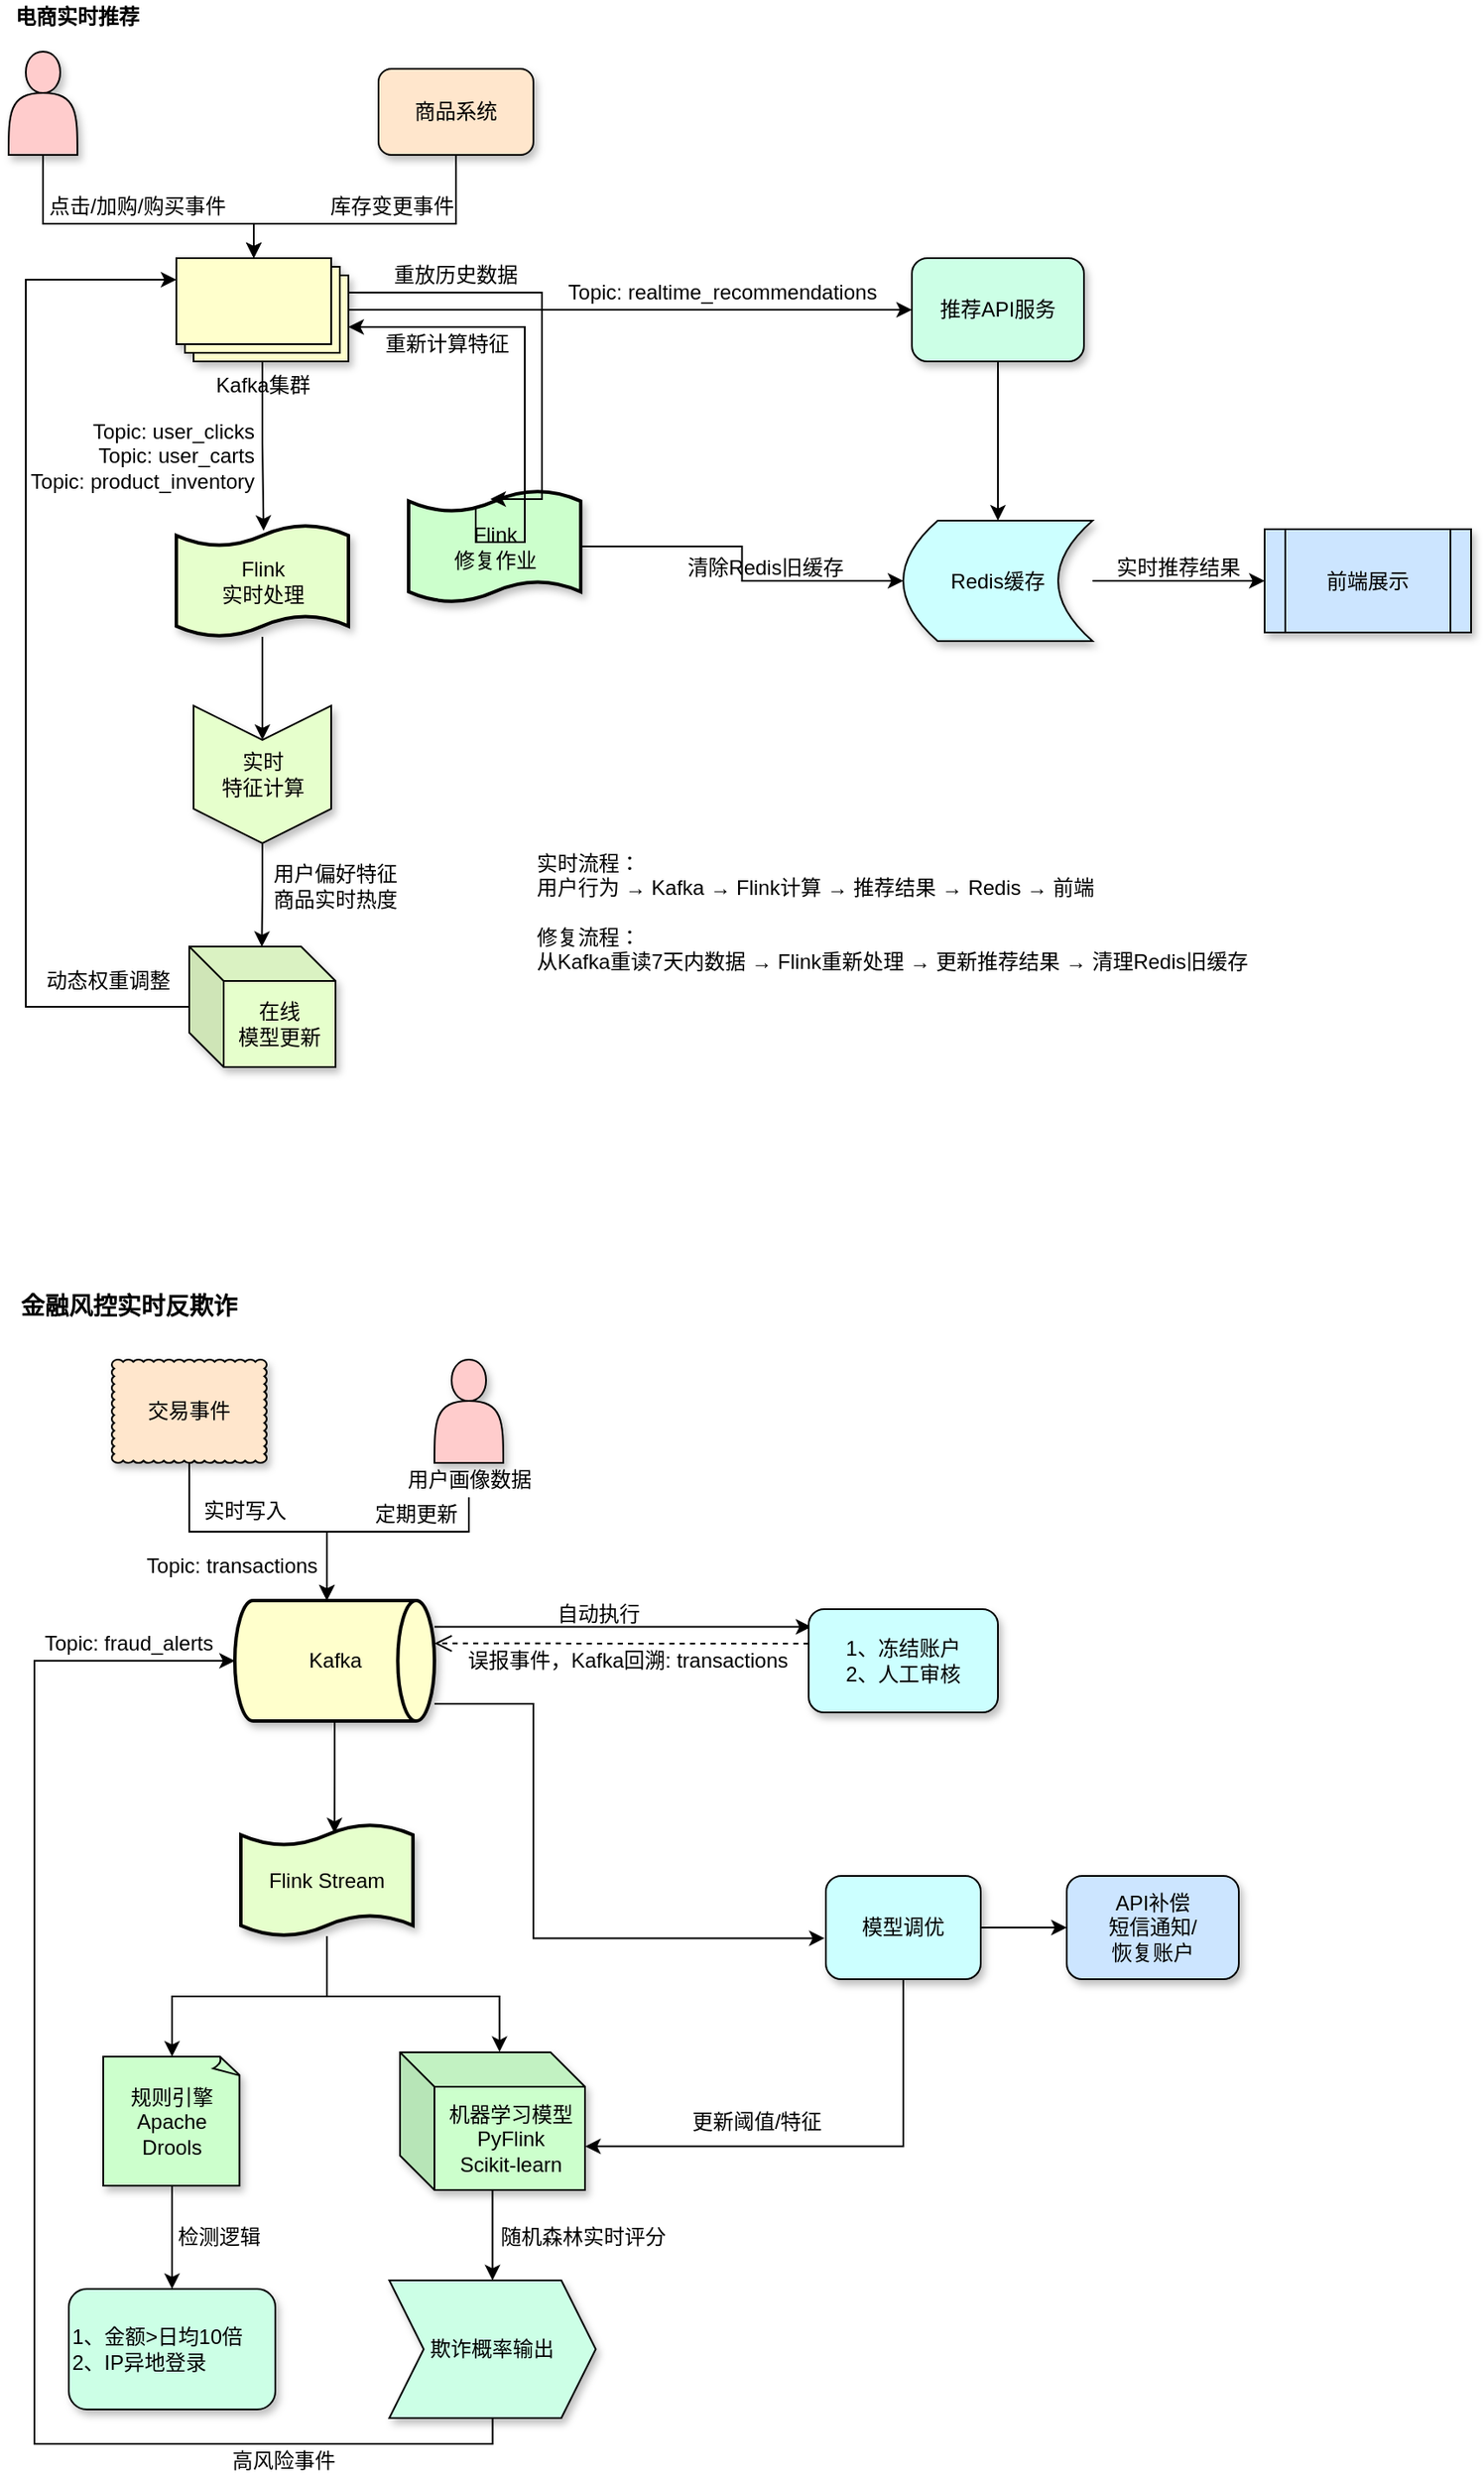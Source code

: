 <mxfile version="28.1.0">
  <diagram name="第 1 页" id="_Aqxj8Jde4Hy_DxsKCQy">
    <mxGraphModel dx="1590" dy="773" grid="1" gridSize="10" guides="1" tooltips="1" connect="1" arrows="1" fold="1" page="1" pageScale="1" pageWidth="827" pageHeight="1169" math="0" shadow="0">
      <root>
        <mxCell id="0" />
        <mxCell id="1" parent="0" />
        <mxCell id="fvvX9LTm_vfDmY3ljQnO-33" value="Flink&lt;br&gt;修复作业" style="shape=tape;whiteSpace=wrap;html=1;strokeWidth=2;size=0.19;fillColor=#CCFFCC;shadow=1;" parent="1" vertex="1">
          <mxGeometry x="352.5" y="395" width="100" height="65" as="geometry" />
        </mxCell>
        <mxCell id="La25dQTpnZjJiYhMPWZi-6" value="" style="group" vertex="1" connectable="0" parent="1">
          <mxGeometry x="120" y="110" width="850" height="620" as="geometry" />
        </mxCell>
        <mxCell id="La25dQTpnZjJiYhMPWZi-2" value="&lt;b&gt;电商实时推荐&lt;/b&gt;" style="text;strokeColor=none;align=center;fillColor=none;html=1;verticalAlign=middle;whiteSpace=wrap;rounded=0;" vertex="1" parent="La25dQTpnZjJiYhMPWZi-6">
          <mxGeometry width="80" height="20" as="geometry" />
        </mxCell>
        <mxCell id="fvvX9LTm_vfDmY3ljQnO-1" value="" style="shape=actor;whiteSpace=wrap;html=1;fillColor=#FFCCCC;shadow=1;" parent="La25dQTpnZjJiYhMPWZi-6" vertex="1">
          <mxGeometry y="30" width="40" height="60" as="geometry" />
        </mxCell>
        <mxCell id="fvvX9LTm_vfDmY3ljQnO-2" value="商品系统" style="rounded=1;whiteSpace=wrap;html=1;fillColor=#FFE6CC;shadow=1;" parent="La25dQTpnZjJiYhMPWZi-6" vertex="1">
          <mxGeometry x="215" y="40" width="90" height="50" as="geometry" />
        </mxCell>
        <mxCell id="fvvX9LTm_vfDmY3ljQnO-65" style="edgeStyle=orthogonalEdgeStyle;rounded=0;orthogonalLoop=1;jettySize=auto;html=1;entryX=0;entryY=0.5;entryDx=0;entryDy=0;" parent="La25dQTpnZjJiYhMPWZi-6" source="fvvX9LTm_vfDmY3ljQnO-3" target="fvvX9LTm_vfDmY3ljQnO-44" edge="1">
          <mxGeometry relative="1" as="geometry" />
        </mxCell>
        <mxCell id="fvvX9LTm_vfDmY3ljQnO-3" value="Kafka集群" style="verticalLabelPosition=bottom;verticalAlign=top;html=1;shape=mxgraph.basic.layered_rect;dx=10;outlineConnect=0;whiteSpace=wrap;fillColor=#FFFFCC;shadow=1;" parent="La25dQTpnZjJiYhMPWZi-6" vertex="1">
          <mxGeometry x="97.5" y="150" width="100" height="60" as="geometry" />
        </mxCell>
        <mxCell id="fvvX9LTm_vfDmY3ljQnO-6" value="点击/加购/购买事件" style="text;strokeColor=none;align=center;fillColor=none;html=1;verticalAlign=middle;whiteSpace=wrap;rounded=0;" parent="La25dQTpnZjJiYhMPWZi-6" vertex="1">
          <mxGeometry x="20" y="110" width="110" height="20" as="geometry" />
        </mxCell>
        <mxCell id="fvvX9LTm_vfDmY3ljQnO-7" value="库存变更事件" style="text;strokeColor=none;align=center;fillColor=none;html=1;verticalAlign=middle;whiteSpace=wrap;rounded=0;" parent="La25dQTpnZjJiYhMPWZi-6" vertex="1">
          <mxGeometry x="182.5" y="110" width="80" height="20" as="geometry" />
        </mxCell>
        <mxCell id="fvvX9LTm_vfDmY3ljQnO-71" style="edgeStyle=orthogonalEdgeStyle;rounded=0;orthogonalLoop=1;jettySize=auto;html=1;" parent="La25dQTpnZjJiYhMPWZi-6" source="fvvX9LTm_vfDmY3ljQnO-15" target="fvvX9LTm_vfDmY3ljQnO-18" edge="1">
          <mxGeometry relative="1" as="geometry" />
        </mxCell>
        <mxCell id="fvvX9LTm_vfDmY3ljQnO-15" value="Flink&lt;br&gt;实时处理" style="shape=tape;whiteSpace=wrap;html=1;strokeWidth=2;size=0.19;fillColor=#E6FFCC;shadow=1;" parent="La25dQTpnZjJiYhMPWZi-6" vertex="1">
          <mxGeometry x="97.5" y="305" width="100" height="65" as="geometry" />
        </mxCell>
        <mxCell id="fvvX9LTm_vfDmY3ljQnO-16" style="edgeStyle=orthogonalEdgeStyle;rounded=0;orthogonalLoop=1;jettySize=auto;html=1;entryX=0.507;entryY=0.052;entryDx=0;entryDy=0;entryPerimeter=0;" parent="La25dQTpnZjJiYhMPWZi-6" source="fvvX9LTm_vfDmY3ljQnO-3" target="fvvX9LTm_vfDmY3ljQnO-15" edge="1">
          <mxGeometry relative="1" as="geometry">
            <mxPoint x="140" y="240" as="sourcePoint" />
          </mxGeometry>
        </mxCell>
        <mxCell id="fvvX9LTm_vfDmY3ljQnO-17" value="Topic: user_clicks&lt;br&gt;Topic: user_carts&lt;br&gt;Topic: product_inventory" style="text;strokeColor=none;align=right;fillColor=none;html=1;verticalAlign=middle;whiteSpace=wrap;rounded=0;" parent="La25dQTpnZjJiYhMPWZi-6" vertex="1">
          <mxGeometry x="5" y="240" width="140" height="50" as="geometry" />
        </mxCell>
        <mxCell id="fvvX9LTm_vfDmY3ljQnO-18" value="实时&lt;br&gt;特征计算" style="shape=step;perimeter=stepPerimeter;whiteSpace=wrap;html=1;fixedSize=1;direction=south;fillColor=#E6FFCC;shadow=1;" parent="La25dQTpnZjJiYhMPWZi-6" vertex="1">
          <mxGeometry x="107.5" y="410" width="80" height="80" as="geometry" />
        </mxCell>
        <mxCell id="fvvX9LTm_vfDmY3ljQnO-19" value="在线&lt;br&gt;模型更新" style="shape=cube;whiteSpace=wrap;html=1;boundedLbl=1;backgroundOutline=1;darkOpacity=0.05;darkOpacity2=0.1;fillColor=#E6FFCC;shadow=1;" parent="La25dQTpnZjJiYhMPWZi-6" vertex="1">
          <mxGeometry x="105" y="550" width="85" height="70" as="geometry" />
        </mxCell>
        <mxCell id="fvvX9LTm_vfDmY3ljQnO-21" style="edgeStyle=orthogonalEdgeStyle;rounded=0;orthogonalLoop=1;jettySize=auto;html=1;entryX=0.496;entryY=0.003;entryDx=0;entryDy=0;entryPerimeter=0;" parent="La25dQTpnZjJiYhMPWZi-6" source="fvvX9LTm_vfDmY3ljQnO-18" target="fvvX9LTm_vfDmY3ljQnO-19" edge="1">
          <mxGeometry relative="1" as="geometry" />
        </mxCell>
        <mxCell id="fvvX9LTm_vfDmY3ljQnO-22" value="用户偏好特征&lt;br&gt;商品实时热度" style="text;strokeColor=none;align=center;fillColor=none;html=1;verticalAlign=middle;whiteSpace=wrap;rounded=0;" parent="La25dQTpnZjJiYhMPWZi-6" vertex="1">
          <mxGeometry x="150" y="500" width="80" height="30" as="geometry" />
        </mxCell>
        <mxCell id="fvvX9LTm_vfDmY3ljQnO-76" style="edgeStyle=orthogonalEdgeStyle;rounded=0;orthogonalLoop=1;jettySize=auto;html=1;exitX=0.39;exitY=0.147;exitDx=0;exitDy=0;exitPerimeter=0;" parent="La25dQTpnZjJiYhMPWZi-6" source="fvvX9LTm_vfDmY3ljQnO-33" target="fvvX9LTm_vfDmY3ljQnO-3" edge="1">
          <mxGeometry relative="1" as="geometry">
            <Array as="points">
              <mxPoint x="300" y="315" />
              <mxPoint x="300" y="190" />
            </Array>
          </mxGeometry>
        </mxCell>
        <mxCell id="fvvX9LTm_vfDmY3ljQnO-78" style="edgeStyle=orthogonalEdgeStyle;rounded=0;orthogonalLoop=1;jettySize=auto;html=1;entryX=0;entryY=0.5;entryDx=0;entryDy=0;" parent="La25dQTpnZjJiYhMPWZi-6" source="fvvX9LTm_vfDmY3ljQnO-33" target="fvvX9LTm_vfDmY3ljQnO-47" edge="1">
          <mxGeometry relative="1" as="geometry" />
        </mxCell>
        <mxCell id="fvvX9LTm_vfDmY3ljQnO-36" value="重新计算特征" style="text;strokeColor=none;align=center;fillColor=none;html=1;verticalAlign=middle;whiteSpace=wrap;rounded=0;" parent="La25dQTpnZjJiYhMPWZi-6" vertex="1">
          <mxGeometry x="215" y="190" width="80" height="20" as="geometry" />
        </mxCell>
        <mxCell id="fvvX9LTm_vfDmY3ljQnO-39" value="重放历史数据" style="text;strokeColor=none;align=center;fillColor=none;html=1;verticalAlign=middle;whiteSpace=wrap;rounded=0;" parent="La25dQTpnZjJiYhMPWZi-6" vertex="1">
          <mxGeometry x="220" y="150" width="80" height="20" as="geometry" />
        </mxCell>
        <mxCell id="fvvX9LTm_vfDmY3ljQnO-40" value="动态权重调整" style="text;strokeColor=none;align=center;fillColor=none;html=1;verticalAlign=middle;whiteSpace=wrap;rounded=0;" parent="La25dQTpnZjJiYhMPWZi-6" vertex="1">
          <mxGeometry x="17.5" y="560" width="80" height="20" as="geometry" />
        </mxCell>
        <mxCell id="fvvX9LTm_vfDmY3ljQnO-62" style="edgeStyle=orthogonalEdgeStyle;rounded=0;orthogonalLoop=1;jettySize=auto;html=1;entryX=0.5;entryY=0;entryDx=0;entryDy=0;" parent="La25dQTpnZjJiYhMPWZi-6" source="fvvX9LTm_vfDmY3ljQnO-44" target="fvvX9LTm_vfDmY3ljQnO-47" edge="1">
          <mxGeometry relative="1" as="geometry" />
        </mxCell>
        <mxCell id="fvvX9LTm_vfDmY3ljQnO-44" value="推荐API服务" style="rounded=1;whiteSpace=wrap;html=1;fillColor=#CCFFE6;shadow=1;" parent="La25dQTpnZjJiYhMPWZi-6" vertex="1">
          <mxGeometry x="525" y="150" width="100" height="60" as="geometry" />
        </mxCell>
        <mxCell id="fvvX9LTm_vfDmY3ljQnO-46" value="Topic: realtime_recommendations" style="text;strokeColor=none;align=center;fillColor=none;html=1;verticalAlign=middle;whiteSpace=wrap;rounded=0;" parent="La25dQTpnZjJiYhMPWZi-6" vertex="1">
          <mxGeometry x="320" y="160" width="190" height="20" as="geometry" />
        </mxCell>
        <mxCell id="fvvX9LTm_vfDmY3ljQnO-79" style="edgeStyle=orthogonalEdgeStyle;rounded=0;orthogonalLoop=1;jettySize=auto;html=1;entryX=0;entryY=0.5;entryDx=0;entryDy=0;" parent="La25dQTpnZjJiYhMPWZi-6" source="fvvX9LTm_vfDmY3ljQnO-47" target="fvvX9LTm_vfDmY3ljQnO-49" edge="1">
          <mxGeometry relative="1" as="geometry" />
        </mxCell>
        <mxCell id="fvvX9LTm_vfDmY3ljQnO-47" value="Redis缓存" style="shape=dataStorage;whiteSpace=wrap;html=1;fixedSize=1;fillColor=#CCFFFF;shadow=1;" parent="La25dQTpnZjJiYhMPWZi-6" vertex="1">
          <mxGeometry x="520" y="302.5" width="110" height="70" as="geometry" />
        </mxCell>
        <mxCell id="fvvX9LTm_vfDmY3ljQnO-49" value="前端展示" style="shape=process;whiteSpace=wrap;html=1;backgroundOutline=1;fillColor=#CCE5FF;shadow=1;" parent="La25dQTpnZjJiYhMPWZi-6" vertex="1">
          <mxGeometry x="730" y="307.5" width="120" height="60" as="geometry" />
        </mxCell>
        <mxCell id="fvvX9LTm_vfDmY3ljQnO-52" value="实时推荐结果" style="text;strokeColor=none;align=center;fillColor=none;html=1;verticalAlign=middle;whiteSpace=wrap;rounded=0;" parent="La25dQTpnZjJiYhMPWZi-6" vertex="1">
          <mxGeometry x="640" y="320" width="80" height="20" as="geometry" />
        </mxCell>
        <mxCell id="fvvX9LTm_vfDmY3ljQnO-38" value="清除Redis旧缓存" style="text;strokeColor=none;align=center;fillColor=none;html=1;verticalAlign=middle;whiteSpace=wrap;rounded=0;" parent="La25dQTpnZjJiYhMPWZi-6" vertex="1">
          <mxGeometry x="390" y="320" width="100" height="20" as="geometry" />
        </mxCell>
        <mxCell id="fvvX9LTm_vfDmY3ljQnO-73" style="edgeStyle=orthogonalEdgeStyle;rounded=0;orthogonalLoop=1;jettySize=auto;html=1;entryX=0;entryY=0;entryDx=45;entryDy=0;entryPerimeter=0;" parent="La25dQTpnZjJiYhMPWZi-6" source="fvvX9LTm_vfDmY3ljQnO-1" target="fvvX9LTm_vfDmY3ljQnO-3" edge="1">
          <mxGeometry relative="1" as="geometry">
            <Array as="points">
              <mxPoint x="20" y="130" />
              <mxPoint x="143" y="130" />
            </Array>
          </mxGeometry>
        </mxCell>
        <mxCell id="fvvX9LTm_vfDmY3ljQnO-74" style="edgeStyle=orthogonalEdgeStyle;rounded=0;orthogonalLoop=1;jettySize=auto;html=1;entryX=0;entryY=0;entryDx=45;entryDy=0;entryPerimeter=0;" parent="La25dQTpnZjJiYhMPWZi-6" source="fvvX9LTm_vfDmY3ljQnO-2" target="fvvX9LTm_vfDmY3ljQnO-3" edge="1">
          <mxGeometry relative="1" as="geometry">
            <Array as="points">
              <mxPoint x="260" y="130" />
              <mxPoint x="143" y="130" />
            </Array>
          </mxGeometry>
        </mxCell>
        <mxCell id="fvvX9LTm_vfDmY3ljQnO-75" style="edgeStyle=orthogonalEdgeStyle;rounded=0;orthogonalLoop=1;jettySize=auto;html=1;entryX=0;entryY=0;entryDx=0;entryDy=12.5;entryPerimeter=0;" parent="La25dQTpnZjJiYhMPWZi-6" source="fvvX9LTm_vfDmY3ljQnO-19" target="fvvX9LTm_vfDmY3ljQnO-3" edge="1">
          <mxGeometry relative="1" as="geometry">
            <Array as="points">
              <mxPoint x="10" y="585" />
              <mxPoint x="10" y="162" />
            </Array>
          </mxGeometry>
        </mxCell>
        <mxCell id="fvvX9LTm_vfDmY3ljQnO-77" style="edgeStyle=orthogonalEdgeStyle;rounded=0;orthogonalLoop=1;jettySize=auto;html=1;entryX=0.475;entryY=0.077;entryDx=0;entryDy=0;entryPerimeter=0;" parent="La25dQTpnZjJiYhMPWZi-6" source="fvvX9LTm_vfDmY3ljQnO-3" target="fvvX9LTm_vfDmY3ljQnO-33" edge="1">
          <mxGeometry relative="1" as="geometry">
            <Array as="points">
              <mxPoint x="310" y="170" />
            </Array>
          </mxGeometry>
        </mxCell>
        <mxCell id="La25dQTpnZjJiYhMPWZi-4" value="&lt;div&gt;实时流程：&lt;/div&gt;&lt;div&gt;用户行为 → Kafka → Flink计算 → 推荐结果 → Redis → 前端&amp;nbsp;&lt;/div&gt;&lt;div&gt;&amp;nbsp;&lt;/div&gt;&lt;div&gt;修复流程：&lt;/div&gt;&lt;div&gt;从Kafka重读7天内数据 → Flink重新处理 → 更新推荐结果 → 清理Redis旧缓存&amp;nbsp;&lt;/div&gt;" style="text;strokeColor=none;align=left;fillColor=none;html=1;verticalAlign=middle;whiteSpace=wrap;rounded=0;" vertex="1" parent="La25dQTpnZjJiYhMPWZi-6">
          <mxGeometry x="305" y="490" width="425" height="80" as="geometry" />
        </mxCell>
        <mxCell id="La25dQTpnZjJiYhMPWZi-64" value="" style="group" vertex="1" connectable="0" parent="1">
          <mxGeometry x="120" y="860" width="715" height="690" as="geometry" />
        </mxCell>
        <mxCell id="La25dQTpnZjJiYhMPWZi-7" value="交易事件" style="whiteSpace=wrap;html=1;shape=mxgraph.basic.cloud_rect;fillColor=#FFE6CC;shadow=1;movable=1;resizable=1;rotatable=1;deletable=1;editable=1;locked=0;connectable=1;" vertex="1" parent="La25dQTpnZjJiYhMPWZi-64">
          <mxGeometry x="60" y="40" width="90" height="60" as="geometry" />
        </mxCell>
        <mxCell id="La25dQTpnZjJiYhMPWZi-8" value="" style="shape=actor;whiteSpace=wrap;html=1;fillColor=#FFCCCC;shadow=1;movable=1;resizable=1;rotatable=1;deletable=1;editable=1;locked=0;connectable=1;" vertex="1" parent="La25dQTpnZjJiYhMPWZi-64">
          <mxGeometry x="247.5" y="40" width="40" height="60" as="geometry" />
        </mxCell>
        <mxCell id="La25dQTpnZjJiYhMPWZi-46" style="edgeStyle=orthogonalEdgeStyle;rounded=0;orthogonalLoop=1;jettySize=auto;html=1;movable=1;resizable=1;rotatable=1;deletable=1;editable=1;locked=0;connectable=1;" edge="1" parent="La25dQTpnZjJiYhMPWZi-64" source="La25dQTpnZjJiYhMPWZi-9">
          <mxGeometry relative="1" as="geometry">
            <mxPoint x="185" y="180" as="targetPoint" />
            <Array as="points">
              <mxPoint x="268" y="140" />
              <mxPoint x="185" y="140" />
            </Array>
          </mxGeometry>
        </mxCell>
        <mxCell id="La25dQTpnZjJiYhMPWZi-9" value="用户画像数据" style="text;strokeColor=none;align=center;fillColor=none;html=1;verticalAlign=middle;whiteSpace=wrap;rounded=0;movable=1;resizable=1;rotatable=1;deletable=1;editable=1;locked=0;connectable=1;" vertex="1" parent="La25dQTpnZjJiYhMPWZi-64">
          <mxGeometry x="227.5" y="100" width="80" height="20" as="geometry" />
        </mxCell>
        <mxCell id="La25dQTpnZjJiYhMPWZi-22" style="edgeStyle=orthogonalEdgeStyle;rounded=0;orthogonalLoop=1;jettySize=auto;html=1;entryX=0.014;entryY=0.171;entryDx=0;entryDy=0;entryPerimeter=0;movable=1;resizable=1;rotatable=1;deletable=1;editable=1;locked=0;connectable=1;" edge="1" parent="La25dQTpnZjJiYhMPWZi-64" source="La25dQTpnZjJiYhMPWZi-10" target="La25dQTpnZjJiYhMPWZi-21">
          <mxGeometry relative="1" as="geometry">
            <Array as="points">
              <mxPoint x="397" y="195" />
            </Array>
          </mxGeometry>
        </mxCell>
        <mxCell id="La25dQTpnZjJiYhMPWZi-10" value="Kafka" style="strokeWidth=2;html=1;shape=mxgraph.flowchart.direct_data;whiteSpace=wrap;fillColor=#FFFFCC;shadow=1;movable=1;resizable=1;rotatable=1;deletable=1;editable=1;locked=0;connectable=1;" vertex="1" parent="La25dQTpnZjJiYhMPWZi-64">
          <mxGeometry x="131.5" y="180" width="116" height="70" as="geometry" />
        </mxCell>
        <mxCell id="La25dQTpnZjJiYhMPWZi-50" style="edgeStyle=orthogonalEdgeStyle;rounded=0;orthogonalLoop=1;jettySize=auto;html=1;movable=1;resizable=1;rotatable=1;deletable=1;editable=1;locked=0;connectable=1;" edge="1" parent="La25dQTpnZjJiYhMPWZi-64" source="La25dQTpnZjJiYhMPWZi-11" target="La25dQTpnZjJiYhMPWZi-12">
          <mxGeometry relative="1" as="geometry">
            <Array as="points">
              <mxPoint x="185" y="410" />
              <mxPoint x="95" y="410" />
            </Array>
          </mxGeometry>
        </mxCell>
        <mxCell id="La25dQTpnZjJiYhMPWZi-11" value="Flink Stream" style="shape=tape;whiteSpace=wrap;html=1;strokeWidth=2;size=0.19;fillColor=#E6FFCC;shadow=1;movable=1;resizable=1;rotatable=1;deletable=1;editable=1;locked=0;connectable=1;" vertex="1" parent="La25dQTpnZjJiYhMPWZi-64">
          <mxGeometry x="135" y="310" width="100" height="65" as="geometry" />
        </mxCell>
        <mxCell id="La25dQTpnZjJiYhMPWZi-41" style="edgeStyle=orthogonalEdgeStyle;rounded=0;orthogonalLoop=1;jettySize=auto;html=1;entryX=0.5;entryY=0;entryDx=0;entryDy=0;movable=1;resizable=1;rotatable=1;deletable=1;editable=1;locked=0;connectable=1;" edge="1" parent="La25dQTpnZjJiYhMPWZi-64" source="La25dQTpnZjJiYhMPWZi-12" target="La25dQTpnZjJiYhMPWZi-14">
          <mxGeometry relative="1" as="geometry" />
        </mxCell>
        <mxCell id="La25dQTpnZjJiYhMPWZi-12" value="规则引擎&lt;br&gt;Apache Drools" style="whiteSpace=wrap;html=1;shape=mxgraph.basic.document;fillColor=#CCFFCC;shadow=1;movable=1;resizable=1;rotatable=1;deletable=1;editable=1;locked=0;connectable=1;" vertex="1" parent="La25dQTpnZjJiYhMPWZi-64">
          <mxGeometry x="55" y="445" width="80" height="75" as="geometry" />
        </mxCell>
        <mxCell id="La25dQTpnZjJiYhMPWZi-52" style="edgeStyle=orthogonalEdgeStyle;rounded=0;orthogonalLoop=1;jettySize=auto;html=1;entryX=0.5;entryY=0;entryDx=0;entryDy=0;movable=1;resizable=1;rotatable=1;deletable=1;editable=1;locked=0;connectable=1;" edge="1" parent="La25dQTpnZjJiYhMPWZi-64" source="La25dQTpnZjJiYhMPWZi-13" target="La25dQTpnZjJiYhMPWZi-15">
          <mxGeometry relative="1" as="geometry" />
        </mxCell>
        <mxCell id="La25dQTpnZjJiYhMPWZi-13" value="机器学习模型&lt;br&gt;PyFlink&lt;br&gt;Scikit-learn" style="shape=cube;whiteSpace=wrap;html=1;boundedLbl=1;backgroundOutline=1;darkOpacity=0.05;darkOpacity2=0.1;fillColor=#CCFFCC;shadow=1;movable=1;resizable=1;rotatable=1;deletable=1;editable=1;locked=0;connectable=1;" vertex="1" parent="La25dQTpnZjJiYhMPWZi-64">
          <mxGeometry x="227.5" y="442.5" width="107.5" height="80" as="geometry" />
        </mxCell>
        <mxCell id="La25dQTpnZjJiYhMPWZi-14" value="1、金额&amp;gt;日均10倍&lt;br&gt;2、IP异地登录" style="rounded=1;whiteSpace=wrap;html=1;align=left;fillColor=#CCFFE6;shadow=1;movable=1;resizable=1;rotatable=1;deletable=1;editable=1;locked=0;connectable=1;" vertex="1" parent="La25dQTpnZjJiYhMPWZi-64">
          <mxGeometry x="35" y="580" width="120" height="70" as="geometry" />
        </mxCell>
        <mxCell id="La25dQTpnZjJiYhMPWZi-15" value="欺诈概率输出" style="shape=step;perimeter=stepPerimeter;whiteSpace=wrap;html=1;fixedSize=1;fillColor=#CCFFE6;shadow=1;movable=1;resizable=1;rotatable=1;deletable=1;editable=1;locked=0;connectable=1;" vertex="1" parent="La25dQTpnZjJiYhMPWZi-64">
          <mxGeometry x="221.25" y="575" width="120" height="80" as="geometry" />
        </mxCell>
        <mxCell id="La25dQTpnZjJiYhMPWZi-18" value="Topic: transactions" style="text;strokeColor=none;align=center;fillColor=none;html=1;verticalAlign=middle;whiteSpace=wrap;rounded=0;movable=1;resizable=1;rotatable=1;deletable=1;editable=1;locked=0;connectable=1;" vertex="1" parent="La25dQTpnZjJiYhMPWZi-64">
          <mxGeometry x="75" y="150" width="110" height="20" as="geometry" />
        </mxCell>
        <mxCell id="La25dQTpnZjJiYhMPWZi-20" value="Topic: fraud_alerts" style="text;strokeColor=none;align=center;fillColor=none;html=1;verticalAlign=middle;whiteSpace=wrap;rounded=0;movable=1;resizable=1;rotatable=1;deletable=1;editable=1;locked=0;connectable=1;" vertex="1" parent="La25dQTpnZjJiYhMPWZi-64">
          <mxGeometry x="15" y="195" width="110" height="20" as="geometry" />
        </mxCell>
        <mxCell id="La25dQTpnZjJiYhMPWZi-21" value="1、冻结账户&lt;br&gt;2、人工审核" style="rounded=1;whiteSpace=wrap;html=1;align=center;fillColor=#CCFFFF;shadow=1;movable=1;resizable=1;rotatable=1;deletable=1;editable=1;locked=0;connectable=1;" vertex="1" parent="La25dQTpnZjJiYhMPWZi-64">
          <mxGeometry x="465" y="185" width="110" height="60" as="geometry" />
        </mxCell>
        <mxCell id="La25dQTpnZjJiYhMPWZi-24" value="自动执行" style="text;strokeColor=none;align=center;fillColor=none;html=1;verticalAlign=middle;whiteSpace=wrap;rounded=0;movable=1;resizable=1;rotatable=1;deletable=1;editable=1;locked=0;connectable=1;" vertex="1" parent="La25dQTpnZjJiYhMPWZi-64">
          <mxGeometry x="317.5" y="180" width="50" height="15" as="geometry" />
        </mxCell>
        <mxCell id="La25dQTpnZjJiYhMPWZi-27" value="" style="html=1;verticalAlign=bottom;endArrow=open;dashed=1;endSize=8;curved=0;rounded=0;movable=1;resizable=1;rotatable=1;deletable=1;editable=1;locked=0;connectable=1;" edge="1" parent="La25dQTpnZjJiYhMPWZi-64">
          <mxGeometry relative="1" as="geometry">
            <mxPoint x="465" y="205.05" as="sourcePoint" />
            <mxPoint x="247.5" y="204.88" as="targetPoint" />
          </mxGeometry>
        </mxCell>
        <mxCell id="La25dQTpnZjJiYhMPWZi-28" value="误报事件，Kafka回溯: transactions" style="text;strokeColor=none;align=center;fillColor=none;html=1;verticalAlign=middle;whiteSpace=wrap;rounded=0;movable=1;resizable=1;rotatable=1;deletable=1;editable=1;locked=0;connectable=1;" vertex="1" parent="La25dQTpnZjJiYhMPWZi-64">
          <mxGeometry x="265" y="205" width="190" height="20" as="geometry" />
        </mxCell>
        <mxCell id="La25dQTpnZjJiYhMPWZi-36" style="edgeStyle=orthogonalEdgeStyle;rounded=0;orthogonalLoop=1;jettySize=auto;html=1;entryX=0;entryY=0.5;entryDx=0;entryDy=0;movable=1;resizable=1;rotatable=1;deletable=1;editable=1;locked=0;connectable=1;" edge="1" parent="La25dQTpnZjJiYhMPWZi-64" source="La25dQTpnZjJiYhMPWZi-31" target="La25dQTpnZjJiYhMPWZi-35">
          <mxGeometry relative="1" as="geometry" />
        </mxCell>
        <mxCell id="La25dQTpnZjJiYhMPWZi-31" value="模型调优" style="rounded=1;whiteSpace=wrap;html=1;fillColor=#CCFFFF;shadow=1;movable=1;resizable=1;rotatable=1;deletable=1;editable=1;locked=0;connectable=1;" vertex="1" parent="La25dQTpnZjJiYhMPWZi-64">
          <mxGeometry x="475" y="340" width="90" height="60" as="geometry" />
        </mxCell>
        <mxCell id="La25dQTpnZjJiYhMPWZi-34" value="更新阈值/特征" style="text;strokeColor=none;align=center;fillColor=none;html=1;verticalAlign=middle;whiteSpace=wrap;rounded=0;movable=1;resizable=1;rotatable=1;deletable=1;editable=1;locked=0;connectable=1;" vertex="1" parent="La25dQTpnZjJiYhMPWZi-64">
          <mxGeometry x="395" y="472.5" width="80" height="20" as="geometry" />
        </mxCell>
        <mxCell id="La25dQTpnZjJiYhMPWZi-35" value="API补偿&lt;br&gt;短信通知/&lt;br&gt;恢复账户" style="rounded=1;whiteSpace=wrap;html=1;fillColor=#CCE5FF;shadow=1;movable=1;resizable=1;rotatable=1;deletable=1;editable=1;locked=0;connectable=1;" vertex="1" parent="La25dQTpnZjJiYhMPWZi-64">
          <mxGeometry x="615" y="340" width="100" height="60" as="geometry" />
        </mxCell>
        <mxCell id="La25dQTpnZjJiYhMPWZi-38" style="edgeStyle=orthogonalEdgeStyle;rounded=0;orthogonalLoop=1;jettySize=auto;html=1;entryX=0.544;entryY=0.081;entryDx=0;entryDy=0;entryPerimeter=0;movable=1;resizable=1;rotatable=1;deletable=1;editable=1;locked=0;connectable=1;" edge="1" parent="La25dQTpnZjJiYhMPWZi-64" source="La25dQTpnZjJiYhMPWZi-10" target="La25dQTpnZjJiYhMPWZi-11">
          <mxGeometry relative="1" as="geometry" />
        </mxCell>
        <mxCell id="La25dQTpnZjJiYhMPWZi-43" value="实时写入" style="text;strokeColor=none;align=center;fillColor=none;html=1;verticalAlign=middle;whiteSpace=wrap;rounded=0;movable=1;resizable=1;rotatable=1;deletable=1;editable=1;locked=0;connectable=1;" vertex="1" parent="La25dQTpnZjJiYhMPWZi-64">
          <mxGeometry x="110" y="120" width="55" height="15" as="geometry" />
        </mxCell>
        <mxCell id="La25dQTpnZjJiYhMPWZi-44" value="定期更新" style="text;strokeColor=none;align=center;fillColor=none;html=1;verticalAlign=middle;whiteSpace=wrap;rounded=0;movable=1;resizable=1;rotatable=1;deletable=1;editable=1;locked=0;connectable=1;" vertex="1" parent="La25dQTpnZjJiYhMPWZi-64">
          <mxGeometry x="207.5" y="120" width="57.5" height="20" as="geometry" />
        </mxCell>
        <mxCell id="La25dQTpnZjJiYhMPWZi-45" style="edgeStyle=orthogonalEdgeStyle;rounded=0;orthogonalLoop=1;jettySize=auto;html=1;entryX=0.461;entryY=0;entryDx=0;entryDy=0;entryPerimeter=0;movable=1;resizable=1;rotatable=1;deletable=1;editable=1;locked=0;connectable=1;" edge="1" parent="La25dQTpnZjJiYhMPWZi-64" source="La25dQTpnZjJiYhMPWZi-7" target="La25dQTpnZjJiYhMPWZi-10">
          <mxGeometry relative="1" as="geometry" />
        </mxCell>
        <mxCell id="La25dQTpnZjJiYhMPWZi-47" value="检测逻辑" style="text;strokeColor=none;align=center;fillColor=none;html=1;verticalAlign=middle;whiteSpace=wrap;rounded=0;movable=1;resizable=1;rotatable=1;deletable=1;editable=1;locked=0;connectable=1;" vertex="1" parent="La25dQTpnZjJiYhMPWZi-64">
          <mxGeometry x="95" y="540" width="55" height="20" as="geometry" />
        </mxCell>
        <mxCell id="La25dQTpnZjJiYhMPWZi-51" style="edgeStyle=orthogonalEdgeStyle;rounded=0;orthogonalLoop=1;jettySize=auto;html=1;entryX=0.538;entryY=-0.003;entryDx=0;entryDy=0;entryPerimeter=0;movable=1;resizable=1;rotatable=1;deletable=1;editable=1;locked=0;connectable=1;" edge="1" parent="La25dQTpnZjJiYhMPWZi-64" source="La25dQTpnZjJiYhMPWZi-11" target="La25dQTpnZjJiYhMPWZi-13">
          <mxGeometry relative="1" as="geometry">
            <mxPoint x="285" y="440" as="targetPoint" />
            <Array as="points">
              <mxPoint x="185" y="410" />
              <mxPoint x="285" y="410" />
            </Array>
          </mxGeometry>
        </mxCell>
        <mxCell id="La25dQTpnZjJiYhMPWZi-53" value="随机森林实时评分" style="text;strokeColor=none;align=center;fillColor=none;html=1;verticalAlign=middle;whiteSpace=wrap;rounded=0;movable=1;resizable=1;rotatable=1;deletable=1;editable=1;locked=0;connectable=1;" vertex="1" parent="La25dQTpnZjJiYhMPWZi-64">
          <mxGeometry x="285" y="540" width="97.5" height="20" as="geometry" />
        </mxCell>
        <mxCell id="La25dQTpnZjJiYhMPWZi-56" style="edgeStyle=orthogonalEdgeStyle;rounded=0;orthogonalLoop=1;jettySize=auto;html=1;entryX=0;entryY=0.5;entryDx=0;entryDy=0;entryPerimeter=0;movable=1;resizable=1;rotatable=1;deletable=1;editable=1;locked=0;connectable=1;" edge="1" parent="La25dQTpnZjJiYhMPWZi-64" source="La25dQTpnZjJiYhMPWZi-15" target="La25dQTpnZjJiYhMPWZi-10">
          <mxGeometry relative="1" as="geometry">
            <Array as="points">
              <mxPoint x="281" y="670" />
              <mxPoint x="15" y="670" />
              <mxPoint x="15" y="215" />
            </Array>
          </mxGeometry>
        </mxCell>
        <mxCell id="La25dQTpnZjJiYhMPWZi-59" style="edgeStyle=orthogonalEdgeStyle;rounded=0;orthogonalLoop=1;jettySize=auto;html=1;entryX=-0.008;entryY=0.604;entryDx=0;entryDy=0;entryPerimeter=0;movable=1;resizable=1;rotatable=1;deletable=1;editable=1;locked=0;connectable=1;" edge="1" parent="La25dQTpnZjJiYhMPWZi-64" source="La25dQTpnZjJiYhMPWZi-10" target="La25dQTpnZjJiYhMPWZi-31">
          <mxGeometry relative="1" as="geometry">
            <Array as="points">
              <mxPoint x="305" y="240" />
              <mxPoint x="305" y="376" />
            </Array>
          </mxGeometry>
        </mxCell>
        <mxCell id="La25dQTpnZjJiYhMPWZi-60" style="edgeStyle=orthogonalEdgeStyle;rounded=0;orthogonalLoop=1;jettySize=auto;html=1;entryX=1.001;entryY=0.683;entryDx=0;entryDy=0;entryPerimeter=0;movable=1;resizable=1;rotatable=1;deletable=1;editable=1;locked=0;connectable=1;" edge="1" parent="La25dQTpnZjJiYhMPWZi-64" source="La25dQTpnZjJiYhMPWZi-31" target="La25dQTpnZjJiYhMPWZi-13">
          <mxGeometry relative="1" as="geometry">
            <Array as="points">
              <mxPoint x="520" y="497" />
            </Array>
          </mxGeometry>
        </mxCell>
        <mxCell id="La25dQTpnZjJiYhMPWZi-61" value="高风险事件" style="text;strokeColor=none;align=center;fillColor=none;html=1;verticalAlign=middle;whiteSpace=wrap;rounded=0;movable=1;resizable=1;rotatable=1;deletable=1;editable=1;locked=0;connectable=1;" vertex="1" parent="La25dQTpnZjJiYhMPWZi-64">
          <mxGeometry x="125" y="670" width="70" height="20" as="geometry" />
        </mxCell>
        <mxCell id="La25dQTpnZjJiYhMPWZi-63" value="&lt;p class=&quot;MsoNormal&quot;&gt;&lt;span style=&quot;mso-spacerun:&#39;yes&#39;;font-family:Calibri;mso-fareast-font-family:宋体;&lt;br/&gt;mso-bidi-font-family:&#39;Times New Roman&#39;;font-size:10.5pt;mso-font-kerning:1.0pt;&quot;&gt;&lt;font face=&quot;宋体&quot;&gt;&lt;b&gt;金融风控实时反欺诈&lt;/b&gt;&lt;/font&gt;&lt;/span&gt;&lt;/p&gt;" style="text;strokeColor=none;align=center;fillColor=none;html=1;verticalAlign=middle;whiteSpace=wrap;rounded=0;movable=1;resizable=1;rotatable=1;deletable=1;editable=1;locked=0;connectable=1;" vertex="1" parent="La25dQTpnZjJiYhMPWZi-64">
          <mxGeometry width="140" height="20" as="geometry" />
        </mxCell>
      </root>
    </mxGraphModel>
  </diagram>
</mxfile>
